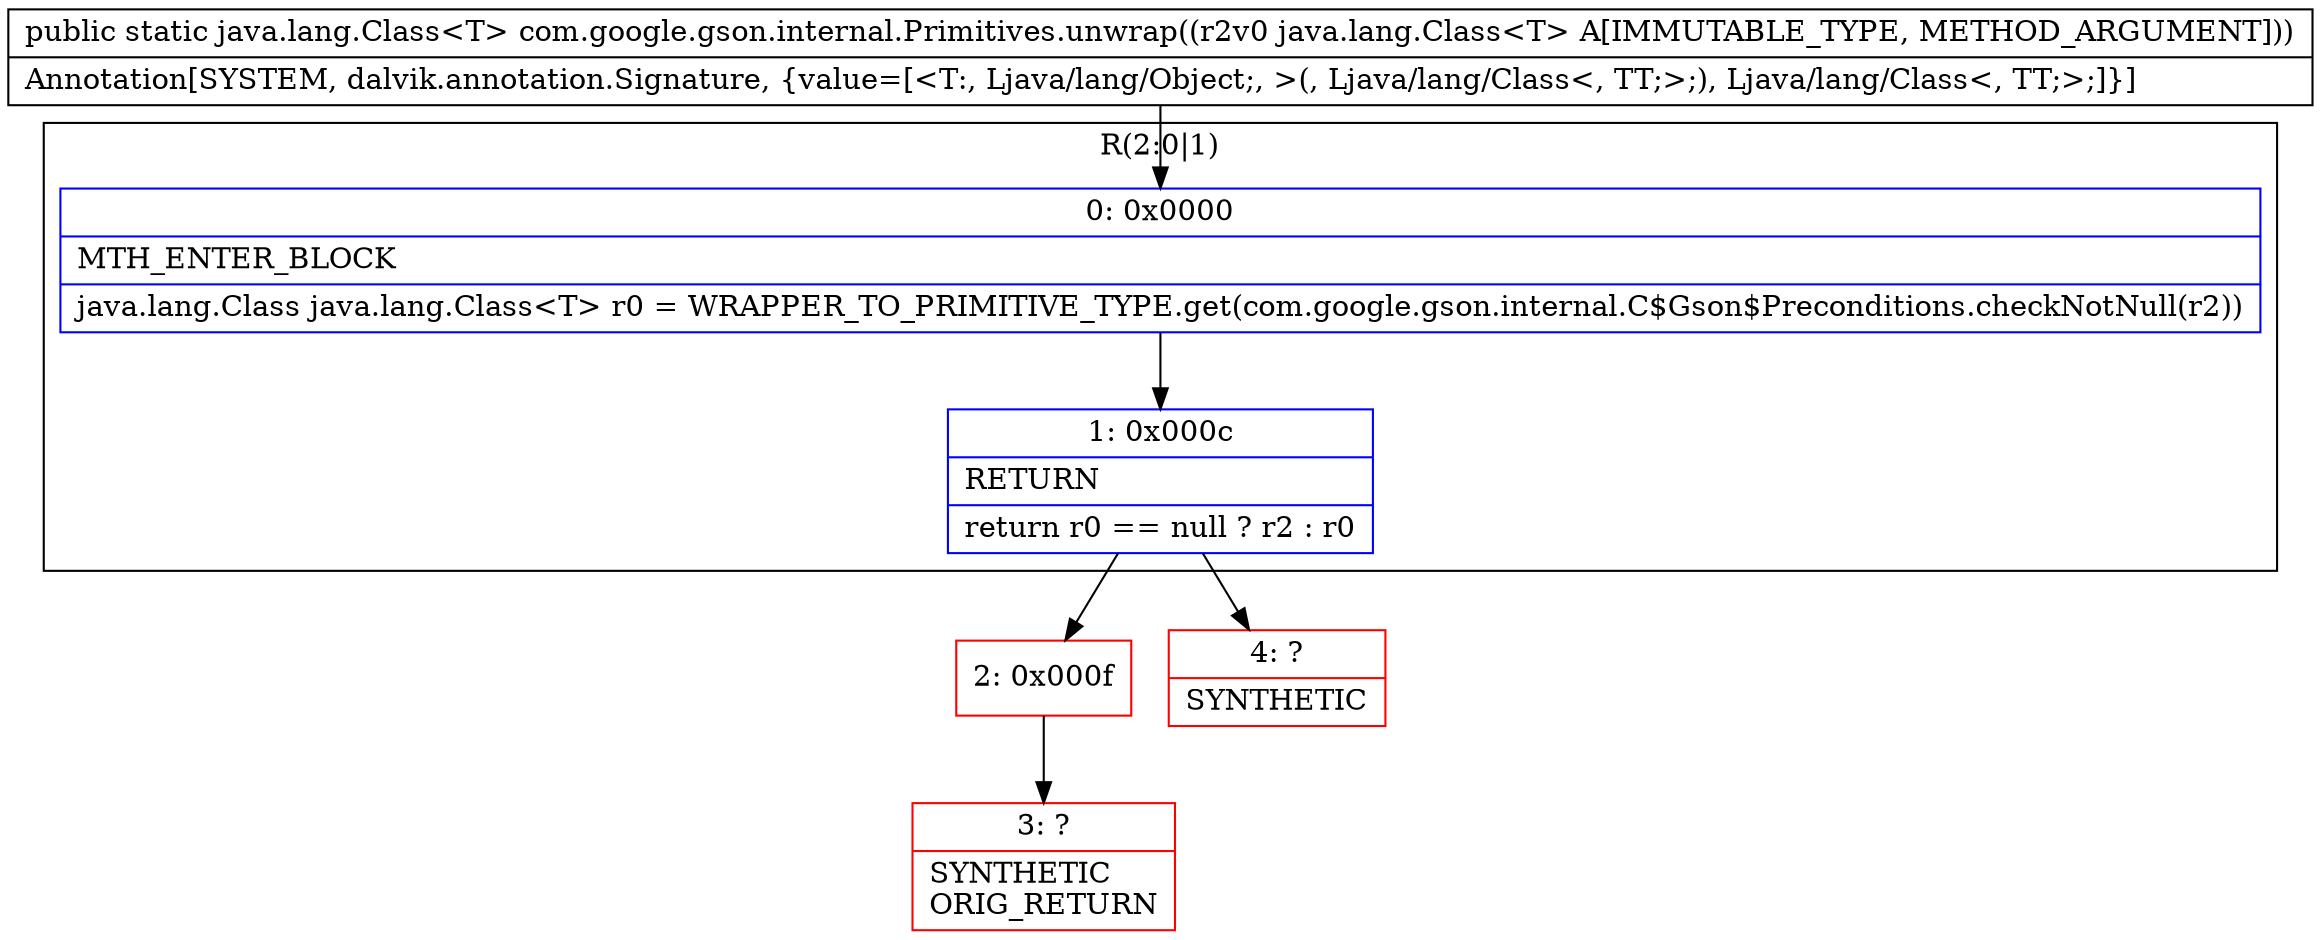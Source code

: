 digraph "CFG forcom.google.gson.internal.Primitives.unwrap(Ljava\/lang\/Class;)Ljava\/lang\/Class;" {
subgraph cluster_Region_1620473093 {
label = "R(2:0|1)";
node [shape=record,color=blue];
Node_0 [shape=record,label="{0\:\ 0x0000|MTH_ENTER_BLOCK\l|java.lang.Class java.lang.Class\<T\> r0 = WRAPPER_TO_PRIMITIVE_TYPE.get(com.google.gson.internal.C$Gson$Preconditions.checkNotNull(r2))\l}"];
Node_1 [shape=record,label="{1\:\ 0x000c|RETURN\l|return r0 == null ? r2 : r0\l}"];
}
Node_2 [shape=record,color=red,label="{2\:\ 0x000f}"];
Node_3 [shape=record,color=red,label="{3\:\ ?|SYNTHETIC\lORIG_RETURN\l}"];
Node_4 [shape=record,color=red,label="{4\:\ ?|SYNTHETIC\l}"];
MethodNode[shape=record,label="{public static java.lang.Class\<T\> com.google.gson.internal.Primitives.unwrap((r2v0 java.lang.Class\<T\> A[IMMUTABLE_TYPE, METHOD_ARGUMENT]))  | Annotation[SYSTEM, dalvik.annotation.Signature, \{value=[\<T:, Ljava\/lang\/Object;, \>(, Ljava\/lang\/Class\<, TT;\>;), Ljava\/lang\/Class\<, TT;\>;]\}]\l}"];
MethodNode -> Node_0;
Node_0 -> Node_1;
Node_1 -> Node_2;
Node_1 -> Node_4;
Node_2 -> Node_3;
}

